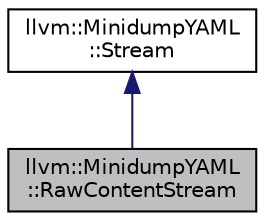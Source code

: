 digraph "llvm::MinidumpYAML::RawContentStream"
{
 // LATEX_PDF_SIZE
  bgcolor="transparent";
  edge [fontname="Helvetica",fontsize="10",labelfontname="Helvetica",labelfontsize="10"];
  node [fontname="Helvetica",fontsize="10",shape=record];
  Node1 [label="llvm::MinidumpYAML\l::RawContentStream",height=0.2,width=0.4,color="black", fillcolor="grey75", style="filled", fontcolor="black",tooltip="A minidump stream represented as a sequence of hex bytes."];
  Node2 -> Node1 [dir="back",color="midnightblue",fontsize="10",style="solid",fontname="Helvetica"];
  Node2 [label="llvm::MinidumpYAML\l::Stream",height=0.2,width=0.4,color="black",URL="$structllvm_1_1MinidumpYAML_1_1Stream.html",tooltip="The base class for all minidump streams."];
}
